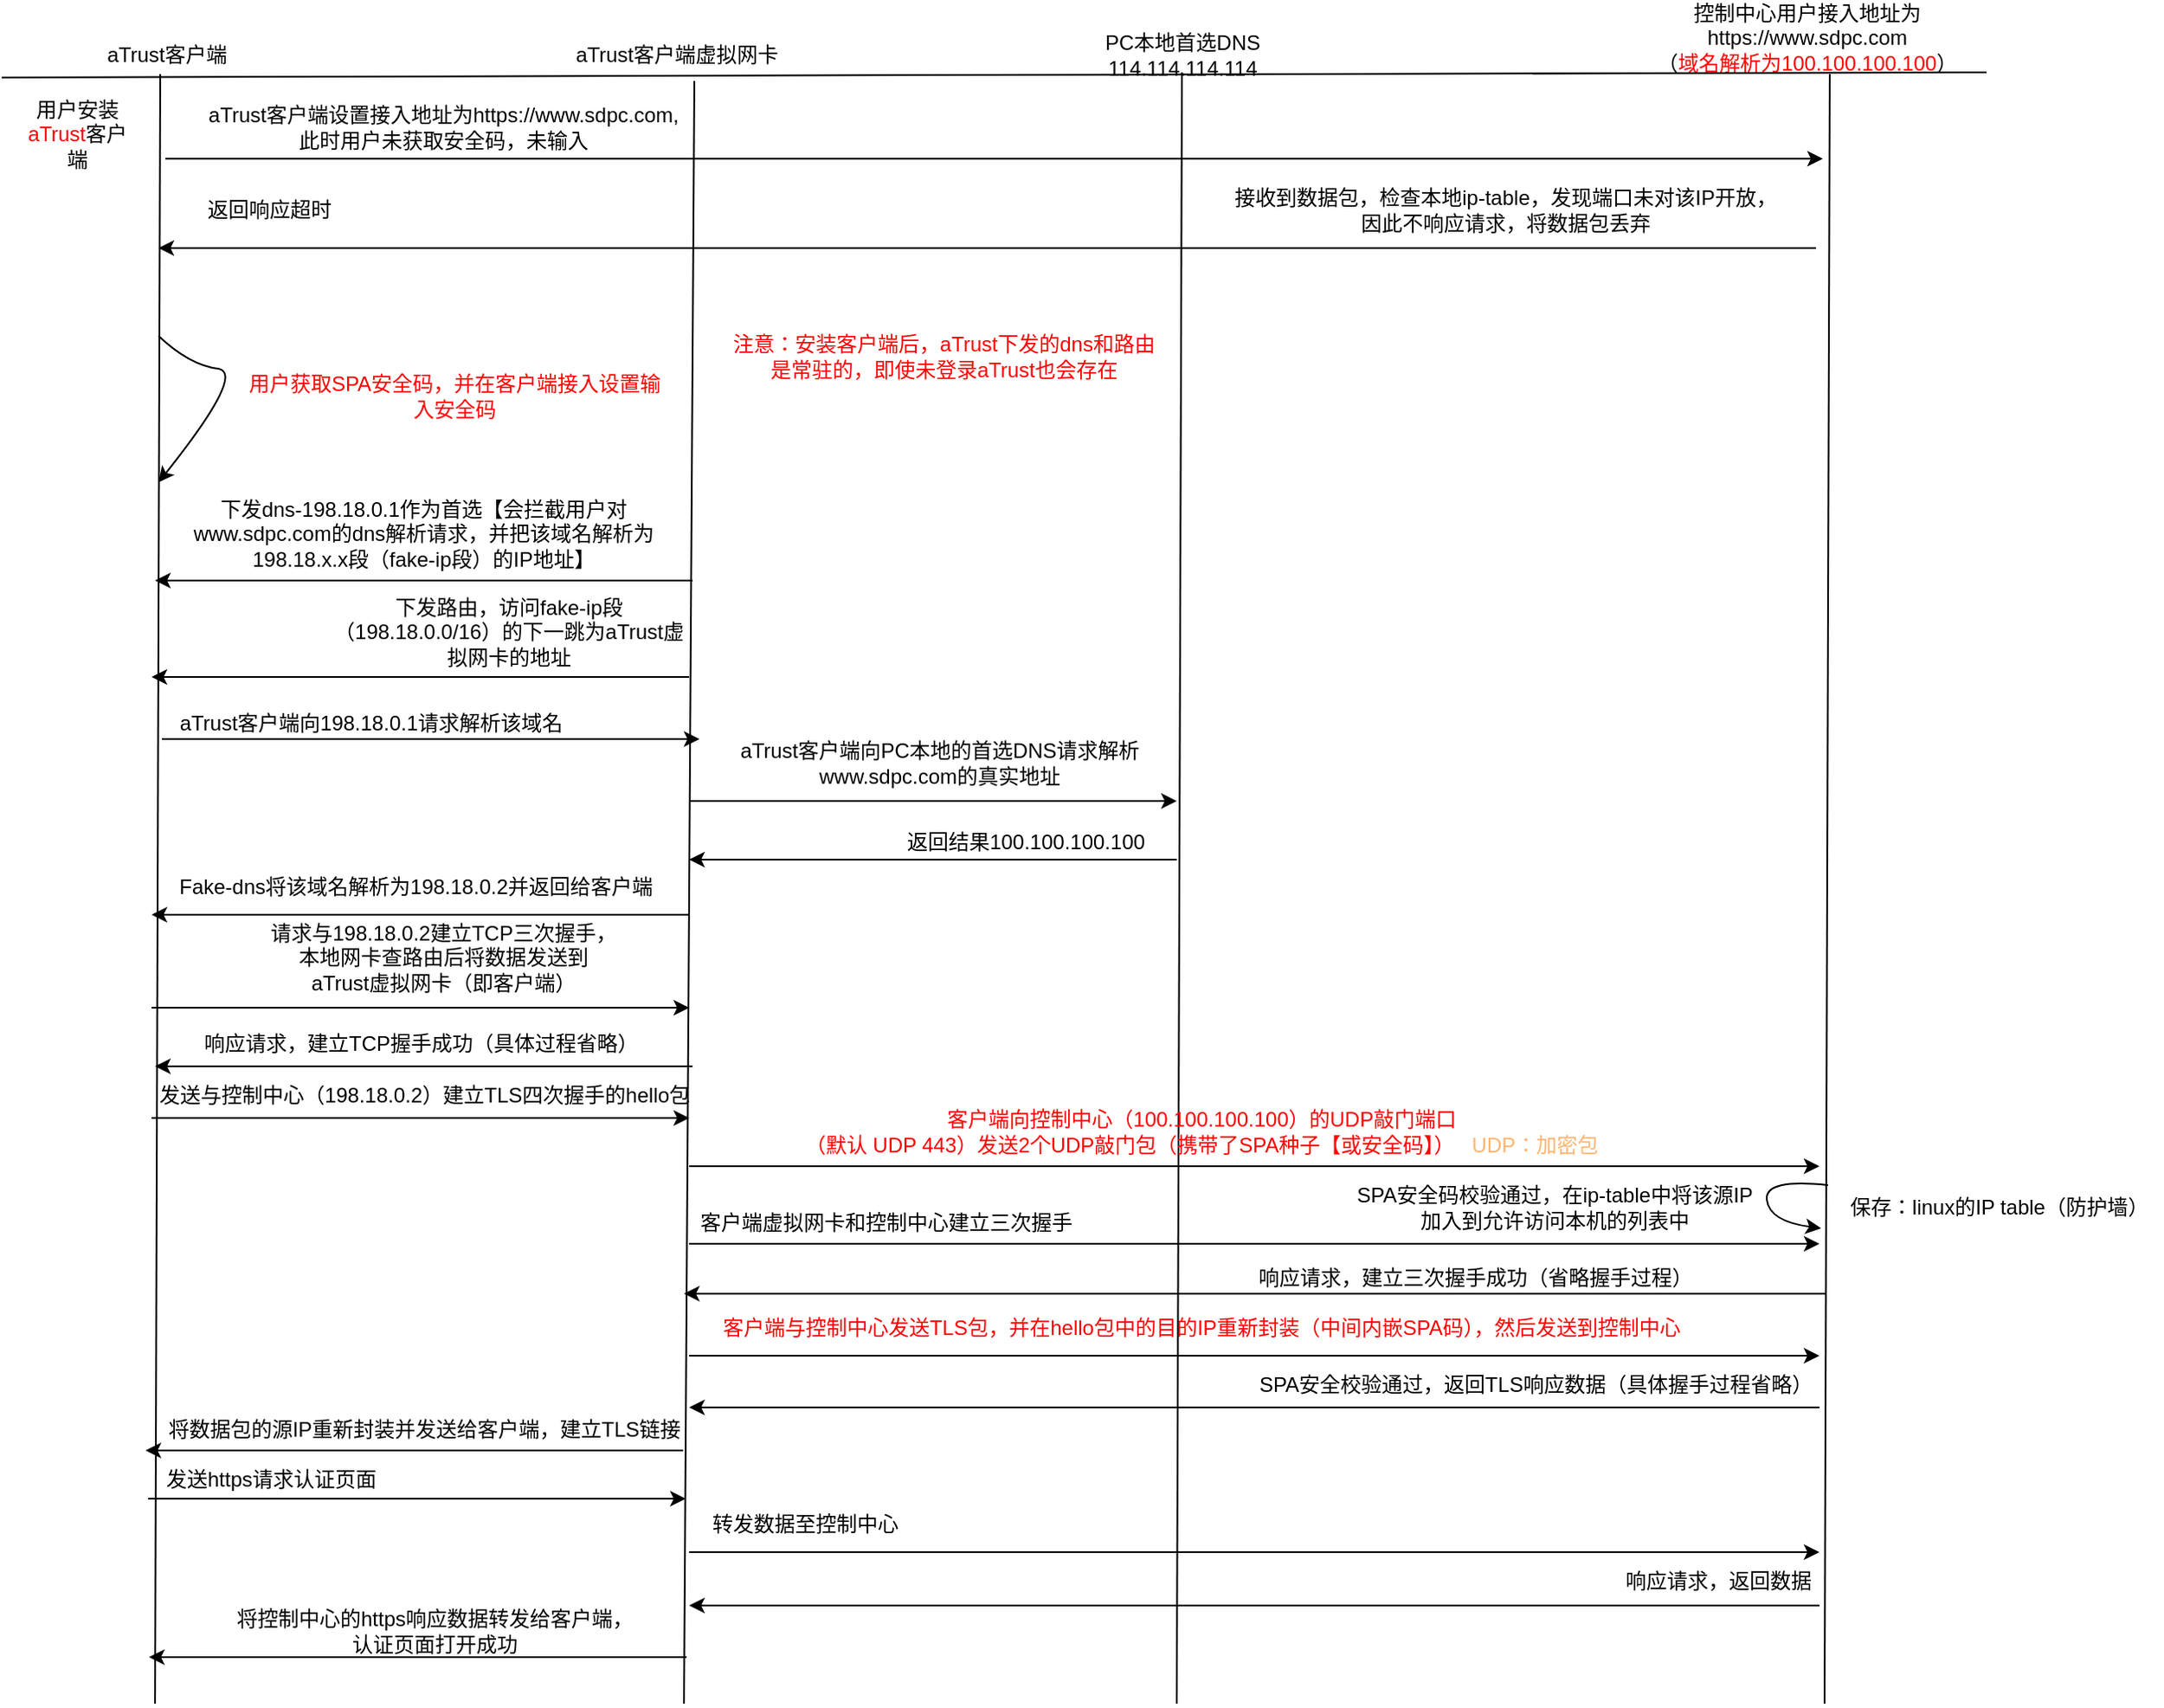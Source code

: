 <mxfile version="28.1.1">
  <diagram name="第 1 页" id="DA86E5S3Rui6vH5Qsvgz">
    <mxGraphModel dx="1648" dy="1124" grid="0" gridSize="10" guides="1" tooltips="1" connect="1" arrows="1" fold="1" page="1" pageScale="1" pageWidth="1600" pageHeight="900" background="none" math="0" shadow="0">
      <root>
        <mxCell id="0" />
        <mxCell id="1" parent="0" />
        <mxCell id="9GgOXBw_nXqRGx3ygDWn-6" value="aTrust客户端" style="text;html=1;align=center;verticalAlign=middle;whiteSpace=wrap;rounded=0;" parent="1" vertex="1">
          <mxGeometry x="270" y="100" width="82" height="30" as="geometry" />
        </mxCell>
        <mxCell id="9GgOXBw_nXqRGx3ygDWn-7" value="aTrust客户端虚拟网卡" style="text;html=1;align=center;verticalAlign=middle;whiteSpace=wrap;rounded=0;" parent="1" vertex="1">
          <mxGeometry x="542" y="100" width="130" height="30" as="geometry" />
        </mxCell>
        <mxCell id="9GgOXBw_nXqRGx3ygDWn-8" value="PC本地首选DNS&lt;br&gt;114.114.114.114" style="text;html=1;align=center;verticalAlign=middle;whiteSpace=wrap;rounded=0;" parent="1" vertex="1">
          <mxGeometry x="833" y="100" width="135" height="30" as="geometry" />
        </mxCell>
        <mxCell id="9GgOXBw_nXqRGx3ygDWn-9" value="控制中心用户接入地址为&lt;br&gt;https://www.sdpc.com&lt;br&gt;（&lt;font style=&quot;color: light-dark(rgb(255, 0, 0), rgb(255, 0, 0));&quot;&gt;域名解析为100.100.100.100&lt;/font&gt;）" style="text;html=1;align=center;verticalAlign=middle;whiteSpace=wrap;rounded=0;" parent="1" vertex="1">
          <mxGeometry x="1159" y="90" width="208" height="30" as="geometry" />
        </mxCell>
        <mxCell id="9GgOXBw_nXqRGx3ygDWn-10" value="" style="endArrow=none;html=1;rounded=0;" parent="1" edge="1">
          <mxGeometry width="50" height="50" relative="1" as="geometry">
            <mxPoint x="215" y="128" as="sourcePoint" />
            <mxPoint x="1367" y="125" as="targetPoint" />
          </mxGeometry>
        </mxCell>
        <mxCell id="9GgOXBw_nXqRGx3ygDWn-18" value="" style="endArrow=none;html=1;rounded=0;" parent="1" edge="1">
          <mxGeometry width="50" height="50" relative="1" as="geometry">
            <mxPoint x="304" y="1072" as="sourcePoint" />
            <mxPoint x="307" y="126" as="targetPoint" />
          </mxGeometry>
        </mxCell>
        <mxCell id="9GgOXBw_nXqRGx3ygDWn-19" value="" style="endArrow=none;html=1;rounded=0;" parent="1" edge="1">
          <mxGeometry width="50" height="50" relative="1" as="geometry">
            <mxPoint x="611" y="1072" as="sourcePoint" />
            <mxPoint x="617" y="130" as="targetPoint" />
          </mxGeometry>
        </mxCell>
        <mxCell id="9GgOXBw_nXqRGx3ygDWn-20" value="" style="endArrow=none;html=1;rounded=0;" parent="1" edge="1">
          <mxGeometry width="50" height="50" relative="1" as="geometry">
            <mxPoint x="897" y="1072" as="sourcePoint" />
            <mxPoint x="900" y="125" as="targetPoint" />
          </mxGeometry>
        </mxCell>
        <mxCell id="9GgOXBw_nXqRGx3ygDWn-21" value="" style="endArrow=none;html=1;rounded=0;" parent="1" edge="1">
          <mxGeometry width="50" height="50" relative="1" as="geometry">
            <mxPoint x="1273" y="1072" as="sourcePoint" />
            <mxPoint x="1276" y="126" as="targetPoint" />
          </mxGeometry>
        </mxCell>
        <mxCell id="9GgOXBw_nXqRGx3ygDWn-22" value="用户安装&lt;font style=&quot;color: light-dark(rgb(255, 0, 0), rgb(255, 0, 0));&quot;&gt;aTrust&lt;/font&gt;客户端" style="text;html=1;align=center;verticalAlign=middle;whiteSpace=wrap;rounded=0;" parent="1" vertex="1">
          <mxGeometry x="229" y="146" width="60" height="30" as="geometry" />
        </mxCell>
        <mxCell id="9GgOXBw_nXqRGx3ygDWn-23" value="" style="endArrow=classic;html=1;rounded=0;" parent="1" edge="1">
          <mxGeometry width="50" height="50" relative="1" as="geometry">
            <mxPoint x="310" y="175.13" as="sourcePoint" />
            <mxPoint x="1272" y="175.13" as="targetPoint" />
          </mxGeometry>
        </mxCell>
        <mxCell id="9GgOXBw_nXqRGx3ygDWn-25" value="aTrust客户端设置接入地址为https://www.sdpc.com,&lt;br&gt;此时用户未获取安全码，未输入" style="text;html=1;align=center;verticalAlign=middle;whiteSpace=wrap;rounded=0;" parent="1" vertex="1">
          <mxGeometry x="329" y="142" width="285" height="30" as="geometry" />
        </mxCell>
        <mxCell id="9GgOXBw_nXqRGx3ygDWn-27" value="" style="endArrow=classic;html=1;rounded=0;" parent="1" edge="1">
          <mxGeometry width="50" height="50" relative="1" as="geometry">
            <mxPoint x="1268" y="227" as="sourcePoint" />
            <mxPoint x="306" y="227" as="targetPoint" />
          </mxGeometry>
        </mxCell>
        <mxCell id="9GgOXBw_nXqRGx3ygDWn-28" value="返回响应超时" style="text;html=1;align=center;verticalAlign=middle;whiteSpace=wrap;rounded=0;" parent="1" vertex="1">
          <mxGeometry x="323" y="190" width="95" height="30" as="geometry" />
        </mxCell>
        <mxCell id="9GgOXBw_nXqRGx3ygDWn-29" value="接收到数据包，检查本地ip-table，发现端口未对该IP开放，因此不响应请求，将数据包丢弃" style="text;html=1;align=center;verticalAlign=middle;whiteSpace=wrap;rounded=0;" parent="1" vertex="1">
          <mxGeometry x="927" y="190" width="322" height="30" as="geometry" />
        </mxCell>
        <mxCell id="9GgOXBw_nXqRGx3ygDWn-30" value="&lt;font style=&quot;color: light-dark(rgb(255, 0, 0), rgb(255, 0, 0));&quot;&gt;注意：安装客户端后，aTrust下发的dns和路由是常驻的，即使未登录aTrust也会存在&lt;/font&gt;" style="text;html=1;align=center;verticalAlign=middle;whiteSpace=wrap;rounded=0;" parent="1" vertex="1">
          <mxGeometry x="637" y="275" width="250" height="30" as="geometry" />
        </mxCell>
        <mxCell id="9GgOXBw_nXqRGx3ygDWn-31" value="" style="curved=1;endArrow=classic;html=1;rounded=0;" parent="1" edge="1">
          <mxGeometry width="50" height="50" relative="1" as="geometry">
            <mxPoint x="306" y="278" as="sourcePoint" />
            <mxPoint x="306" y="363" as="targetPoint" />
            <Array as="points">
              <mxPoint x="324" y="295" />
              <mxPoint x="357" y="299" />
            </Array>
          </mxGeometry>
        </mxCell>
        <mxCell id="9GgOXBw_nXqRGx3ygDWn-32" value="&lt;font style=&quot;color: light-dark(rgb(255, 0, 0), rgb(255, 0, 0));&quot;&gt;用户获取SPA安全码，并在客户端接入设置输入安全码&lt;/font&gt;" style="text;html=1;align=center;verticalAlign=middle;whiteSpace=wrap;rounded=0;" parent="1" vertex="1">
          <mxGeometry x="352" y="298" width="252" height="30" as="geometry" />
        </mxCell>
        <mxCell id="9GgOXBw_nXqRGx3ygDWn-34" value="" style="endArrow=classic;html=1;rounded=0;" parent="1" edge="1">
          <mxGeometry width="50" height="50" relative="1" as="geometry">
            <mxPoint x="616" y="420" as="sourcePoint" />
            <mxPoint x="304" y="420" as="targetPoint" />
          </mxGeometry>
        </mxCell>
        <mxCell id="9GgOXBw_nXqRGx3ygDWn-35" value="&lt;font&gt;下发dns-198.18.0.1作为首选【会拦截用户对www.sdpc.com的dns解析请求，并把该域名解析为198.18.x.x段（fake-ip段）的IP地址】&lt;/font&gt;" style="text;html=1;align=center;verticalAlign=middle;whiteSpace=wrap;rounded=0;" parent="1" vertex="1">
          <mxGeometry x="319" y="378" width="282" height="30" as="geometry" />
        </mxCell>
        <mxCell id="9GgOXBw_nXqRGx3ygDWn-36" value="" style="endArrow=classic;html=1;rounded=0;" parent="1" edge="1">
          <mxGeometry width="50" height="50" relative="1" as="geometry">
            <mxPoint x="614" y="476" as="sourcePoint" />
            <mxPoint x="302" y="476" as="targetPoint" />
          </mxGeometry>
        </mxCell>
        <mxCell id="9GgOXBw_nXqRGx3ygDWn-37" value="下发路由，访问fake-ip段（198.18.0.0/16）的下一跳为aTrust虚拟网卡的地址" style="text;html=1;align=center;verticalAlign=middle;whiteSpace=wrap;rounded=0;" parent="1" vertex="1">
          <mxGeometry x="405" y="435" width="209" height="30" as="geometry" />
        </mxCell>
        <mxCell id="9GgOXBw_nXqRGx3ygDWn-39" value="" style="endArrow=classic;html=1;rounded=0;" parent="1" edge="1">
          <mxGeometry width="50" height="50" relative="1" as="geometry">
            <mxPoint x="308" y="512" as="sourcePoint" />
            <mxPoint x="620" y="512" as="targetPoint" />
          </mxGeometry>
        </mxCell>
        <mxCell id="9GgOXBw_nXqRGx3ygDWn-40" value="aTrust客户端向198.18.0.1请求解析该域名" style="text;html=1;align=center;verticalAlign=middle;whiteSpace=wrap;rounded=0;" parent="1" vertex="1">
          <mxGeometry x="306" y="488" width="247" height="30" as="geometry" />
        </mxCell>
        <mxCell id="9GgOXBw_nXqRGx3ygDWn-41" value="" style="endArrow=classic;html=1;rounded=0;" parent="1" edge="1">
          <mxGeometry width="50" height="50" relative="1" as="geometry">
            <mxPoint x="614" y="548" as="sourcePoint" />
            <mxPoint x="897" y="548" as="targetPoint" />
          </mxGeometry>
        </mxCell>
        <mxCell id="9GgOXBw_nXqRGx3ygDWn-42" value="aTrust客户端向PC本地的首选DNS请求解析www.sdpc.com的真实地址" style="text;html=1;align=center;verticalAlign=middle;whiteSpace=wrap;rounded=0;" parent="1" vertex="1">
          <mxGeometry x="623" y="511" width="273" height="30" as="geometry" />
        </mxCell>
        <mxCell id="9GgOXBw_nXqRGx3ygDWn-44" value="" style="endArrow=classic;html=1;rounded=0;" parent="1" edge="1">
          <mxGeometry width="50" height="50" relative="1" as="geometry">
            <mxPoint x="897" y="582" as="sourcePoint" />
            <mxPoint x="614" y="582" as="targetPoint" />
          </mxGeometry>
        </mxCell>
        <mxCell id="9GgOXBw_nXqRGx3ygDWn-45" value="返回结果100.100.100.100" style="text;html=1;align=center;verticalAlign=middle;resizable=0;points=[];autosize=1;strokeColor=none;fillColor=none;" parent="1" vertex="1">
          <mxGeometry x="731" y="559" width="156" height="26" as="geometry" />
        </mxCell>
        <mxCell id="9GgOXBw_nXqRGx3ygDWn-46" value="" style="endArrow=classic;html=1;rounded=0;" parent="1" edge="1">
          <mxGeometry width="50" height="50" relative="1" as="geometry">
            <mxPoint x="614" y="614" as="sourcePoint" />
            <mxPoint x="302" y="614" as="targetPoint" />
          </mxGeometry>
        </mxCell>
        <mxCell id="9GgOXBw_nXqRGx3ygDWn-47" value="Fake-dns将该域名解析&lt;span style=&quot;background-color: transparent; color: light-dark(rgb(0, 0, 0), rgb(255, 255, 255));&quot;&gt;为198.18.0.2并返回给客户端&lt;/span&gt;" style="text;html=1;align=center;verticalAlign=middle;resizable=0;points=[];autosize=1;strokeColor=none;fillColor=none;" parent="1" vertex="1">
          <mxGeometry x="308" y="585" width="293" height="26" as="geometry" />
        </mxCell>
        <mxCell id="9GgOXBw_nXqRGx3ygDWn-55" value="" style="endArrow=classic;html=1;rounded=0;" parent="1" edge="1">
          <mxGeometry width="50" height="50" relative="1" as="geometry">
            <mxPoint x="302" y="668" as="sourcePoint" />
            <mxPoint x="614" y="668" as="targetPoint" />
          </mxGeometry>
        </mxCell>
        <mxCell id="9GgOXBw_nXqRGx3ygDWn-62" value="&lt;span style=&quot;text-wrap-mode: nowrap;&quot;&gt;请求与198.18.0.2建立TCP三次握手，&lt;/span&gt;&lt;div&gt;&lt;span style=&quot;text-wrap-mode: nowrap;&quot;&gt;本地网卡查路由后将数据发送到&lt;/span&gt;&lt;div&gt;&lt;span style=&quot;text-wrap-mode: nowrap;&quot;&gt;aTrust虚拟网卡（即客户端&lt;/span&gt;&lt;span style=&quot;color: light-dark(rgb(0, 0, 0), rgb(255, 255, 255)); text-wrap-mode: nowrap; background-color: transparent;&quot;&gt;）&lt;/span&gt;&lt;/div&gt;&lt;div&gt;&lt;span style=&quot;color: light-dark(rgb(0, 0, 0), rgb(255, 255, 255)); text-wrap-mode: nowrap; background-color: transparent;&quot;&gt;&lt;br&gt;&lt;/span&gt;&lt;/div&gt;&lt;/div&gt;" style="text;html=1;align=center;verticalAlign=middle;whiteSpace=wrap;rounded=0;" parent="1" vertex="1">
          <mxGeometry x="367" y="631" width="209" height="30" as="geometry" />
        </mxCell>
        <mxCell id="9GgOXBw_nXqRGx3ygDWn-64" value="" style="endArrow=classic;html=1;rounded=0;" parent="1" edge="1">
          <mxGeometry width="50" height="50" relative="1" as="geometry">
            <mxPoint x="616" y="702" as="sourcePoint" />
            <mxPoint x="304" y="702" as="targetPoint" />
          </mxGeometry>
        </mxCell>
        <mxCell id="9GgOXBw_nXqRGx3ygDWn-65" value="响应请求，建立TCP握手成功（具体过程省略&lt;span style=&quot;background-color: transparent; color: light-dark(rgb(0, 0, 0), rgb(255, 255, 255));&quot;&gt;）&lt;/span&gt;" style="text;html=1;align=center;verticalAlign=middle;resizable=0;points=[];autosize=1;strokeColor=none;fillColor=none;" parent="1" vertex="1">
          <mxGeometry x="323" y="676" width="270" height="26" as="geometry" />
        </mxCell>
        <mxCell id="9GgOXBw_nXqRGx3ygDWn-66" value="" style="endArrow=classic;html=1;rounded=0;" parent="1" edge="1">
          <mxGeometry width="50" height="50" relative="1" as="geometry">
            <mxPoint x="302" y="732" as="sourcePoint" />
            <mxPoint x="614" y="732" as="targetPoint" />
          </mxGeometry>
        </mxCell>
        <mxCell id="9GgOXBw_nXqRGx3ygDWn-68" value="发送与控制中心（198.18.0.2）建立TLS四次握手的hello包" style="text;html=1;align=center;verticalAlign=middle;resizable=0;points=[];autosize=1;strokeColor=none;fillColor=none;" parent="1" vertex="1">
          <mxGeometry x="297" y="706" width="326" height="26" as="geometry" />
        </mxCell>
        <mxCell id="9GgOXBw_nXqRGx3ygDWn-70" value="" style="endArrow=classic;html=1;rounded=0;" parent="1" edge="1">
          <mxGeometry width="50" height="50" relative="1" as="geometry">
            <mxPoint x="614" y="760" as="sourcePoint" />
            <mxPoint x="1270" y="760" as="targetPoint" />
          </mxGeometry>
        </mxCell>
        <mxCell id="9GgOXBw_nXqRGx3ygDWn-71" value="&lt;font style=&quot;color: light-dark(rgb(255, 0, 0), rgb(255, 0, 0));&quot;&gt;客户端向控制中心（100.100.100.100）的UDP敲门端口&lt;/font&gt;&lt;div&gt;&lt;font style=&quot;color: light-dark(rgb(255, 0, 0), rgb(255, 0, 0));&quot;&gt;（默认 UDP 443）发送2个UDP敲门包（携带了SPA种子【或安全码】）&amp;nbsp; &amp;nbsp;&lt;/font&gt;&lt;font style=&quot;color: light-dark(rgb(255, 181, 112), rgb(255, 0, 0));&quot;&gt;UDP：&lt;/font&gt;&lt;font style=&quot;color: light-dark(rgb(255, 181, 112), rgb(255, 0, 0));&quot;&gt;加密包&lt;/font&gt;&lt;/div&gt;" style="text;html=1;align=center;verticalAlign=middle;resizable=0;points=[];autosize=1;strokeColor=none;fillColor=none;" parent="1" vertex="1">
          <mxGeometry x="669" y="719" width="484" height="41" as="geometry" />
        </mxCell>
        <mxCell id="9GgOXBw_nXqRGx3ygDWn-72" value="" style="endArrow=classic;html=1;rounded=0;" parent="1" edge="1">
          <mxGeometry width="50" height="50" relative="1" as="geometry">
            <mxPoint x="614" y="805" as="sourcePoint" />
            <mxPoint x="1270" y="805" as="targetPoint" />
          </mxGeometry>
        </mxCell>
        <mxCell id="9GgOXBw_nXqRGx3ygDWn-73" value="" style="curved=1;endArrow=classic;html=1;rounded=0;" parent="1" edge="1">
          <mxGeometry width="50" height="50" relative="1" as="geometry">
            <mxPoint x="1275" y="771" as="sourcePoint" />
            <mxPoint x="1271" y="796" as="targetPoint" />
            <Array as="points">
              <mxPoint x="1238" y="767" />
              <mxPoint x="1241" y="792" />
            </Array>
          </mxGeometry>
        </mxCell>
        <mxCell id="9GgOXBw_nXqRGx3ygDWn-74" value="SPA安全码校验通过，在ip-table中将该源IP&lt;div&gt;加入到允许访问本机的列表中&lt;/div&gt;" style="text;html=1;align=center;verticalAlign=middle;resizable=0;points=[];autosize=1;strokeColor=none;fillColor=none;" parent="1" vertex="1">
          <mxGeometry x="992" y="763" width="248" height="41" as="geometry" />
        </mxCell>
        <mxCell id="9GgOXBw_nXqRGx3ygDWn-76" value="" style="endArrow=classic;html=1;rounded=0;" parent="1" edge="1">
          <mxGeometry width="50" height="50" relative="1" as="geometry">
            <mxPoint x="1274" y="834" as="sourcePoint" />
            <mxPoint x="611" y="834" as="targetPoint" />
          </mxGeometry>
        </mxCell>
        <mxCell id="9GgOXBw_nXqRGx3ygDWn-77" value="响应请求，建立三次握手成功（省略握手过程）" style="text;html=1;align=center;verticalAlign=middle;resizable=0;points=[];autosize=1;strokeColor=none;fillColor=none;" parent="1" vertex="1">
          <mxGeometry x="935" y="812" width="270" height="26" as="geometry" />
        </mxCell>
        <mxCell id="9GgOXBw_nXqRGx3ygDWn-78" value="" style="endArrow=classic;html=1;rounded=0;" parent="1" edge="1">
          <mxGeometry width="50" height="50" relative="1" as="geometry">
            <mxPoint x="614" y="870" as="sourcePoint" />
            <mxPoint x="1270" y="870" as="targetPoint" />
          </mxGeometry>
        </mxCell>
        <mxCell id="9GgOXBw_nXqRGx3ygDWn-79" value="&lt;font style=&quot;color: rgb(255, 0, 0);&quot;&gt;客户端与控制中心发送TLS包，并在hello包中的目的IP重新封装（中间内嵌SPA码），然后发送到控制中心&lt;/font&gt;" style="text;html=1;align=center;verticalAlign=middle;resizable=0;points=[];autosize=1;strokeColor=none;fillColor=none;" parent="1" vertex="1">
          <mxGeometry x="621" y="841" width="580" height="26" as="geometry" />
        </mxCell>
        <mxCell id="9GgOXBw_nXqRGx3ygDWn-80" value="" style="endArrow=classic;html=1;rounded=0;" parent="1" edge="1">
          <mxGeometry width="50" height="50" relative="1" as="geometry">
            <mxPoint x="1270" y="900" as="sourcePoint" />
            <mxPoint x="614" y="900" as="targetPoint" />
          </mxGeometry>
        </mxCell>
        <mxCell id="9GgOXBw_nXqRGx3ygDWn-82" value="SPA安全校验通过，返回TLS响应数据（具体握手过程省略）" style="text;html=1;align=center;verticalAlign=middle;resizable=0;points=[];autosize=1;strokeColor=none;fillColor=none;" parent="1" vertex="1">
          <mxGeometry x="935" y="874" width="339" height="26" as="geometry" />
        </mxCell>
        <mxCell id="9GgOXBw_nXqRGx3ygDWn-85" value="" style="endArrow=classic;html=1;rounded=0;" parent="1" edge="1">
          <mxGeometry width="50" height="50" relative="1" as="geometry">
            <mxPoint x="610.5" y="925" as="sourcePoint" />
            <mxPoint x="298.5" y="925" as="targetPoint" />
          </mxGeometry>
        </mxCell>
        <mxCell id="9GgOXBw_nXqRGx3ygDWn-86" value="将数据包的源IP重新封装并发送给客户端，建立TLS链接" style="text;html=1;align=center;verticalAlign=middle;resizable=0;points=[];autosize=1;strokeColor=none;fillColor=none;" parent="1" vertex="1">
          <mxGeometry x="302.5" y="900" width="315" height="26" as="geometry" />
        </mxCell>
        <mxCell id="9GgOXBw_nXqRGx3ygDWn-87" value="" style="endArrow=classic;html=1;rounded=0;" parent="1" edge="1">
          <mxGeometry width="50" height="50" relative="1" as="geometry">
            <mxPoint x="300" y="953" as="sourcePoint" />
            <mxPoint x="612" y="953" as="targetPoint" />
          </mxGeometry>
        </mxCell>
        <mxCell id="9GgOXBw_nXqRGx3ygDWn-88" value="发送https请求认证页面" style="text;html=1;align=center;verticalAlign=middle;resizable=0;points=[];autosize=1;strokeColor=none;fillColor=none;" parent="1" vertex="1">
          <mxGeometry x="300.5" y="929" width="140" height="26" as="geometry" />
        </mxCell>
        <mxCell id="9GgOXBw_nXqRGx3ygDWn-89" value="" style="endArrow=classic;html=1;rounded=0;" parent="1" edge="1">
          <mxGeometry width="50" height="50" relative="1" as="geometry">
            <mxPoint x="614" y="984" as="sourcePoint" />
            <mxPoint x="1270" y="984" as="targetPoint" />
          </mxGeometry>
        </mxCell>
        <mxCell id="9GgOXBw_nXqRGx3ygDWn-90" value="转发数据至控制中心" style="text;html=1;align=center;verticalAlign=middle;resizable=0;points=[];autosize=1;strokeColor=none;fillColor=none;" parent="1" vertex="1">
          <mxGeometry x="617.5" y="955" width="126" height="26" as="geometry" />
        </mxCell>
        <mxCell id="9GgOXBw_nXqRGx3ygDWn-91" value="" style="endArrow=classic;html=1;rounded=0;" parent="1" edge="1">
          <mxGeometry width="50" height="50" relative="1" as="geometry">
            <mxPoint x="1270" y="1015" as="sourcePoint" />
            <mxPoint x="614" y="1015" as="targetPoint" />
          </mxGeometry>
        </mxCell>
        <mxCell id="9GgOXBw_nXqRGx3ygDWn-92" value="响应请求，返回数据" style="text;html=1;align=center;verticalAlign=middle;resizable=0;points=[];autosize=1;strokeColor=none;fillColor=none;" parent="1" vertex="1">
          <mxGeometry x="1148" y="988" width="126" height="26" as="geometry" />
        </mxCell>
        <mxCell id="9GgOXBw_nXqRGx3ygDWn-93" value="" style="endArrow=classic;html=1;rounded=0;" parent="1" edge="1">
          <mxGeometry width="50" height="50" relative="1" as="geometry">
            <mxPoint x="612.5" y="1045" as="sourcePoint" />
            <mxPoint x="300.5" y="1045" as="targetPoint" />
          </mxGeometry>
        </mxCell>
        <mxCell id="9GgOXBw_nXqRGx3ygDWn-94" value="将控制中心的https响应数据转发给客户端，&lt;div&gt;认证页面打开成功&lt;/div&gt;" style="text;html=1;align=center;verticalAlign=middle;resizable=0;points=[];autosize=1;strokeColor=none;fillColor=none;" parent="1" vertex="1">
          <mxGeometry x="342" y="1009" width="248" height="41" as="geometry" />
        </mxCell>
        <mxCell id="ozHv8Zmw7Gmb9TReNwIe-3" value="客户端虚拟网卡和控制中心建立三次握手" style="text;html=1;align=center;verticalAlign=middle;resizable=0;points=[];autosize=1;strokeColor=none;fillColor=none;" vertex="1" parent="1">
          <mxGeometry x="611" y="780" width="234" height="26" as="geometry" />
        </mxCell>
        <mxCell id="ozHv8Zmw7Gmb9TReNwIe-4" value="保存：linux的IP table（防护墙）" style="text;html=1;align=center;verticalAlign=middle;resizable=0;points=[];autosize=1;strokeColor=none;fillColor=none;" vertex="1" parent="1">
          <mxGeometry x="1278" y="770.5" width="191" height="26" as="geometry" />
        </mxCell>
      </root>
    </mxGraphModel>
  </diagram>
</mxfile>
